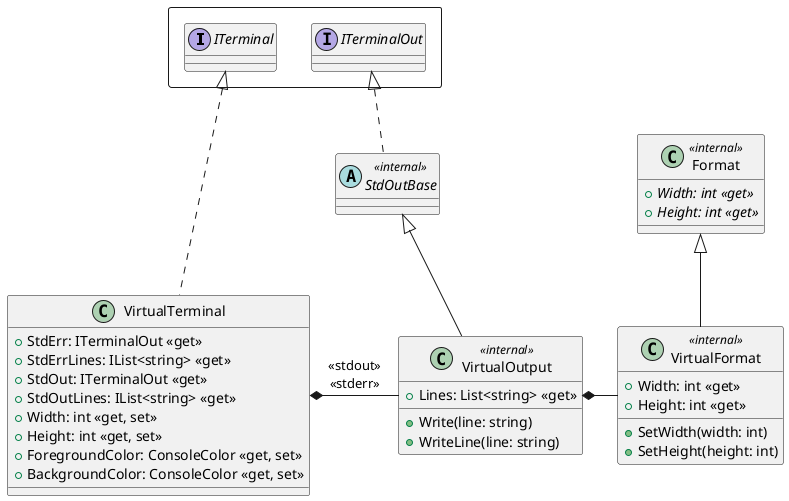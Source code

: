 @startuml VirtualTerminal
rectangle {
interface ITerminal
interface ITerminalOut
}

class VirtualTerminal {
    +StdErr: ITerminalOut <<get>>
    +StdErrLines: IList<string> <<get>>
    +StdOut: ITerminalOut <<get>>
    +StdOutLines: IList<string> <<get>>
    +Width: int <<get, set>>
    +Height: int <<get, set>>
    +ForegroundColor: ConsoleColor <<get, set>>
    +BackgroundColor: ConsoleColor <<get, set>>
}
abstract class StdOutBase <<internal>>
class VirtualOutput <<internal>> {
    +Lines: List<string> <<get>>
    +Write(line: string)
    +WriteLine(line: string)
}
class Format <<internal>> {
    {abstract} +Width: int <<get>>
    {abstract} +Height: int <<get>>
}
class VirtualFormat <<internal>> {
    +Width: int <<get>>
    +SetWidth(width: int)
    +Height: int <<get>>
    +SetHeight(height: int)
}

ITerminal <|.d.. VirtualTerminal
ITerminalOut <|.d. StdOutBase

VirtualTerminal *-r- VirtualOutput : <<stdout>>\n<<stderr>>

StdOutBase <|-d- VirtualOutput
VirtualOutput *-r- VirtualFormat
Format <|-d- VirtualFormat
@enduml
